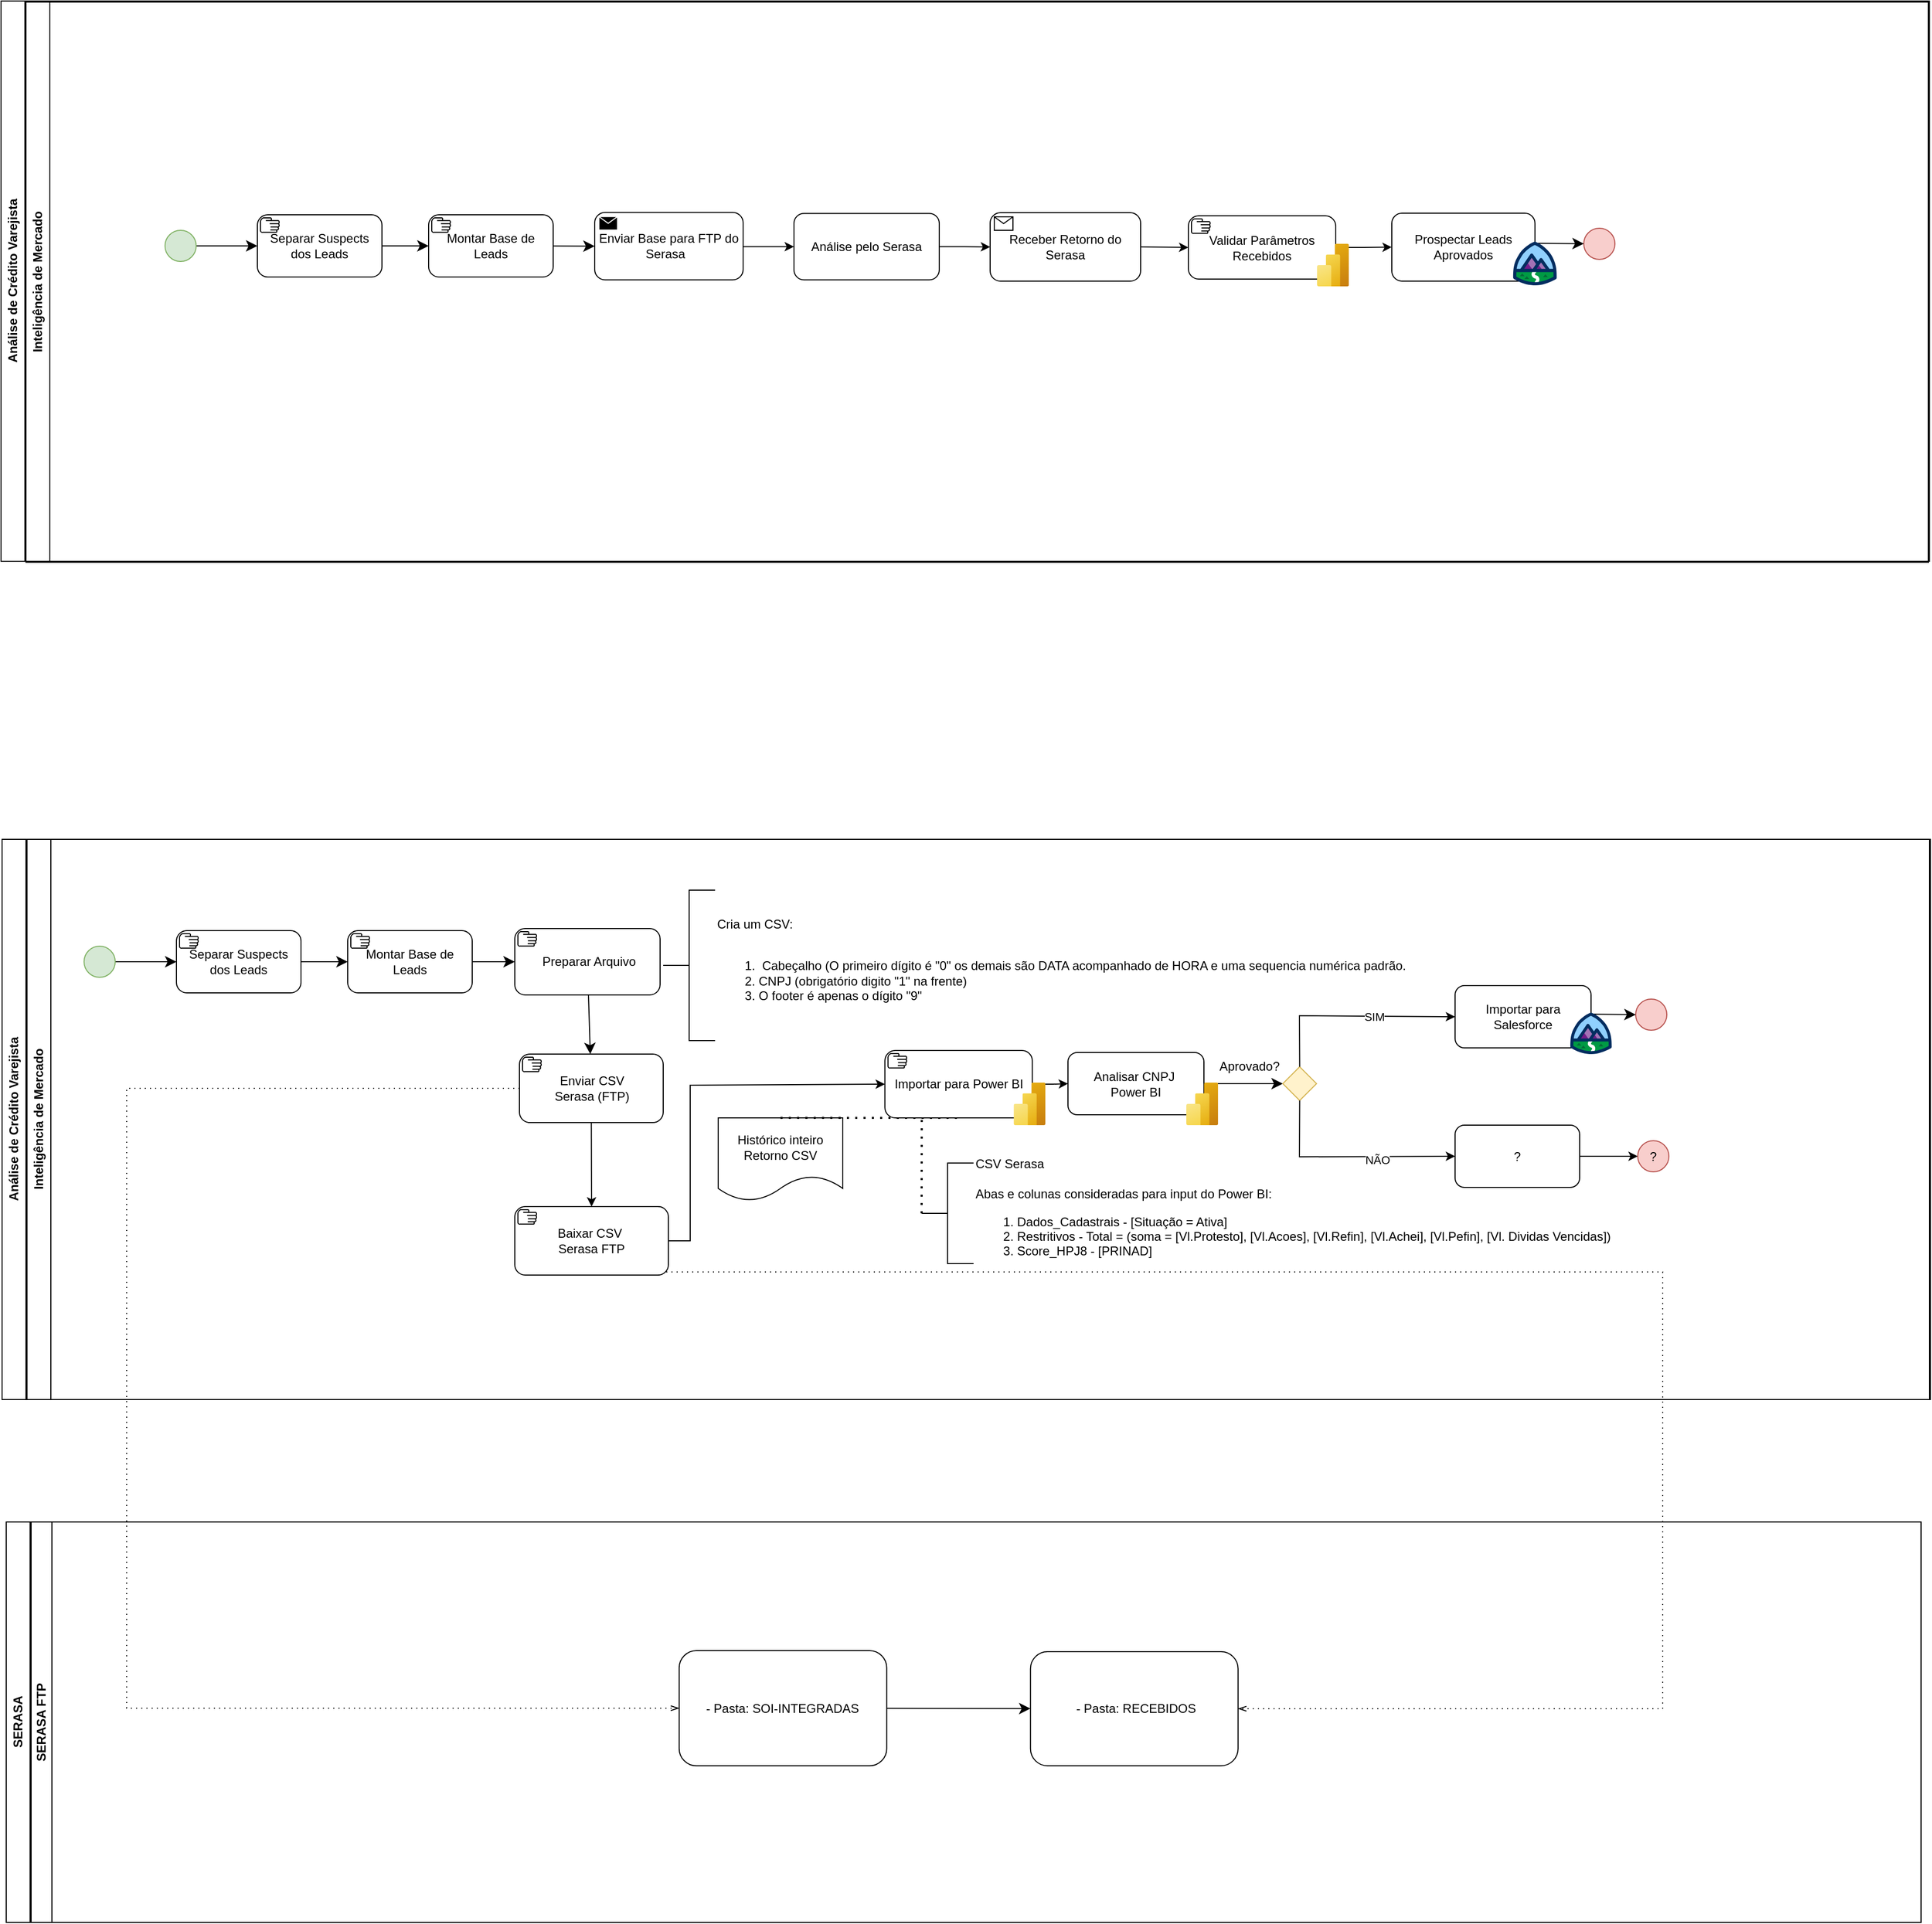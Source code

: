 <mxfile version="24.5.4" type="github">
  <diagram name="Página-1" id="HzU6DnvcWr33lS5XU5_k">
    <mxGraphModel dx="3274" dy="1042" grid="0" gridSize="10" guides="1" tooltips="1" connect="1" arrows="1" fold="1" page="0" pageScale="1" pageWidth="827" pageHeight="1169" math="0" shadow="0">
      <root>
        <mxCell id="0" />
        <mxCell id="1" parent="0" />
        <mxCell id="F1_kbiJudmcKUoZWItg5-124" value="&lt;span dir=&quot;ltr&quot; class=&quot;ui-provider a b c d e f g h i j k l m n o p q r s t u v w x y z ab ac ae af ag ah ai aj ak&quot;&gt;Inteligência de Mercado&lt;/span&gt;" style="swimlane;horizontal=0;whiteSpace=wrap;html=1;shadow=0;" parent="1" vertex="1">
          <mxGeometry x="-1038" y="1022" width="1833" height="540" as="geometry" />
        </mxCell>
        <mxCell id="F1_kbiJudmcKUoZWItg5-125" value="Análise de Crédito Varejista" style="swimlane;horizontal=0;whiteSpace=wrap;html=1;strokeWidth=1;gradientColor=none;shadow=0;rounded=0;" parent="1" vertex="1">
          <mxGeometry x="-1062" y="1022" width="1858" height="540" as="geometry" />
        </mxCell>
        <mxCell id="F1_kbiJudmcKUoZWItg5-126" value="" style="edgeStyle=none;curved=1;rounded=0;orthogonalLoop=1;jettySize=auto;html=1;fontSize=12;startSize=8;endSize=8;shadow=0;" parent="F1_kbiJudmcKUoZWItg5-125" source="F1_kbiJudmcKUoZWItg5-127" target="F1_kbiJudmcKUoZWItg5-133" edge="1">
          <mxGeometry relative="1" as="geometry" />
        </mxCell>
        <mxCell id="F1_kbiJudmcKUoZWItg5-127" value="" style="ellipse;whiteSpace=wrap;html=1;aspect=fixed;fillColor=#d5e8d4;strokeColor=#82b366;shadow=0;" parent="F1_kbiJudmcKUoZWItg5-125" vertex="1">
          <mxGeometry x="79" y="103" width="30" height="30" as="geometry" />
        </mxCell>
        <mxCell id="F1_kbiJudmcKUoZWItg5-128" value="" style="ellipse;whiteSpace=wrap;html=1;aspect=fixed;fillColor=#f8cecc;strokeColor=#b85450;shadow=0;" parent="F1_kbiJudmcKUoZWItg5-125" vertex="1">
          <mxGeometry x="1574" y="154" width="30" height="30" as="geometry" />
        </mxCell>
        <mxCell id="F1_kbiJudmcKUoZWItg5-130" value="" style="edgeStyle=none;curved=1;rounded=0;orthogonalLoop=1;jettySize=auto;html=1;fontSize=12;startSize=8;endSize=8;shadow=0;entryX=0;entryY=0.5;entryDx=0;entryDy=0;" parent="F1_kbiJudmcKUoZWItg5-125" source="F1_kbiJudmcKUoZWItg5-140" target="KHBi2TYa1fbSCButrYNQ-42" edge="1">
          <mxGeometry relative="1" as="geometry">
            <mxPoint x="1196" y="235.5" as="targetPoint" />
          </mxGeometry>
        </mxCell>
        <mxCell id="F1_kbiJudmcKUoZWItg5-131" value="" style="edgeStyle=none;curved=1;rounded=0;orthogonalLoop=1;jettySize=auto;html=1;fontSize=12;startSize=8;endSize=8;shadow=0;" parent="F1_kbiJudmcKUoZWItg5-125" source="F1_kbiJudmcKUoZWItg5-151" target="F1_kbiJudmcKUoZWItg5-132" edge="1">
          <mxGeometry relative="1" as="geometry">
            <mxPoint x="579.5" y="148.0" as="sourcePoint" />
            <mxPoint x="596" y="201" as="targetPoint" />
          </mxGeometry>
        </mxCell>
        <mxCell id="F1_kbiJudmcKUoZWItg5-132" value="&lt;div&gt;Enviar CSV &lt;br&gt;Serasa (FTP)&lt;/div&gt;" style="points=[[0.25,0,0],[0.5,0,0],[0.75,0,0],[1,0.25,0],[1,0.5,0],[1,0.75,0],[0.75,1,0],[0.5,1,0],[0.25,1,0],[0,0.75,0],[0,0.5,0],[0,0.25,0]];shape=mxgraph.bpmn.task;whiteSpace=wrap;rectStyle=rounded;size=10;html=1;container=1;expand=0;collapsible=0;taskMarker=manual;shadow=0;" parent="F1_kbiJudmcKUoZWItg5-125" vertex="1">
          <mxGeometry x="498.5" y="207" width="138.5" height="66" as="geometry" />
        </mxCell>
        <mxCell id="F1_kbiJudmcKUoZWItg5-133" value="Separar Suspects dos Leads" style="points=[[0.25,0,0],[0.5,0,0],[0.75,0,0],[1,0.25,0],[1,0.5,0],[1,0.75,0],[0.75,1,0],[0.5,1,0],[0.25,1,0],[0,0.75,0],[0,0.5,0],[0,0.25,0]];shape=mxgraph.bpmn.task;whiteSpace=wrap;rectStyle=rounded;size=10;html=1;container=1;expand=0;collapsible=0;taskMarker=manual;shadow=0;" parent="F1_kbiJudmcKUoZWItg5-125" vertex="1">
          <mxGeometry x="168" y="88" width="120" height="60" as="geometry" />
        </mxCell>
        <mxCell id="F1_kbiJudmcKUoZWItg5-134" value="Montar Base de Leads" style="points=[[0.25,0,0],[0.5,0,0],[0.75,0,0],[1,0.25,0],[1,0.5,0],[1,0.75,0],[0.75,1,0],[0.5,1,0],[0.25,1,0],[0,0.75,0],[0,0.5,0],[0,0.25,0]];shape=mxgraph.bpmn.task;whiteSpace=wrap;rectStyle=rounded;size=10;html=1;container=1;expand=0;collapsible=0;taskMarker=manual;shadow=0;" parent="F1_kbiJudmcKUoZWItg5-125" vertex="1">
          <mxGeometry x="333" y="88" width="120" height="60" as="geometry" />
        </mxCell>
        <mxCell id="NDI9ZbwCmBjmGhW8LF-0-3" value="" style="shape=image;html=1;verticalAlign=top;verticalLabelPosition=bottom;labelBackgroundColor=#ffffff;imageAspect=0;aspect=fixed;image=https://cdn3.iconfinder.com/data/icons/document-icons-2/30/647714-excel-128.png" vertex="1" parent="F1_kbiJudmcKUoZWItg5-134">
          <mxGeometry x="94" y="40" width="33" height="33" as="geometry" />
        </mxCell>
        <mxCell id="F1_kbiJudmcKUoZWItg5-135" value="" style="edgeStyle=none;curved=1;rounded=0;orthogonalLoop=1;jettySize=auto;html=1;fontSize=12;startSize=8;endSize=8;shadow=0;entryX=0;entryY=0.5;entryDx=0;entryDy=0;" parent="F1_kbiJudmcKUoZWItg5-125" source="F1_kbiJudmcKUoZWItg5-133" target="F1_kbiJudmcKUoZWItg5-134" edge="1">
          <mxGeometry relative="1" as="geometry">
            <mxPoint x="322" y="118" as="targetPoint" />
          </mxGeometry>
        </mxCell>
        <mxCell id="F1_kbiJudmcKUoZWItg5-136" value="" style="edgeStyle=none;curved=1;rounded=0;orthogonalLoop=1;jettySize=auto;html=1;fontSize=12;startSize=8;endSize=8;shadow=0;" parent="F1_kbiJudmcKUoZWItg5-125" source="F1_kbiJudmcKUoZWItg5-134" target="F1_kbiJudmcKUoZWItg5-151" edge="1">
          <mxGeometry relative="1" as="geometry">
            <mxPoint x="514.0" y="118.0" as="targetPoint" />
          </mxGeometry>
        </mxCell>
        <mxCell id="F1_kbiJudmcKUoZWItg5-138" value="" style="edgeStyle=none;curved=1;rounded=0;orthogonalLoop=1;jettySize=auto;html=1;fontSize=12;startSize=8;endSize=8;exitX=0.467;exitY=0.038;exitDx=0;exitDy=0;exitPerimeter=0;shadow=0;" parent="F1_kbiJudmcKUoZWItg5-125" source="KHBi2TYa1fbSCButrYNQ-17" target="F1_kbiJudmcKUoZWItg5-128" edge="1">
          <mxGeometry relative="1" as="geometry">
            <mxPoint x="1645" y="236" as="sourcePoint" />
          </mxGeometry>
        </mxCell>
        <mxCell id="F1_kbiJudmcKUoZWItg5-150" value="Cria um CSV:&lt;div&gt;&lt;br&gt;&lt;/div&gt;&lt;div&gt;&lt;ol&gt;&lt;li&gt;&amp;nbsp;Cabeçalho (O primeiro dígito é &quot;0&quot; os demais&amp;nbsp;&lt;span style=&quot;background-color: initial;&quot;&gt;são DATA acompanhado de HORA e uma sequencia numérica padrão.&lt;/span&gt;&lt;/li&gt;&lt;li&gt;CNPJ (obrigatório digito &quot;1&quot; na frente)&lt;/li&gt;&lt;li&gt;O footer é apenas o dígito &quot;9&quot;&lt;/li&gt;&lt;/ol&gt;&lt;/div&gt;" style="html=1;shape=mxgraph.flowchart.annotation_2;align=left;labelPosition=right;shadow=0;" parent="F1_kbiJudmcKUoZWItg5-125" vertex="1">
          <mxGeometry x="637" y="49" width="50" height="145" as="geometry" />
        </mxCell>
        <mxCell id="F1_kbiJudmcKUoZWItg5-151" value="&amp;nbsp;Preparar Arquivo" style="points=[[0.25,0,0],[0.5,0,0],[0.75,0,0],[1,0.25,0],[1,0.5,0],[1,0.75,0],[0.75,1,0],[0.5,1,0],[0.25,1,0],[0,0.75,0],[0,0.5,0],[0,0.25,0]];shape=mxgraph.bpmn.task;whiteSpace=wrap;rectStyle=rounded;size=10;html=1;container=1;expand=0;collapsible=0;taskMarker=manual;shadow=0;" parent="F1_kbiJudmcKUoZWItg5-125" vertex="1">
          <mxGeometry x="494" y="86" width="140" height="64" as="geometry" />
        </mxCell>
        <mxCell id="NDI9ZbwCmBjmGhW8LF-0-4" value="" style="shape=image;html=1;verticalAlign=top;verticalLabelPosition=bottom;labelBackgroundColor=#ffffff;imageAspect=0;aspect=fixed;image=https://cdn3.iconfinder.com/data/icons/document-icons-2/30/647714-excel-128.png" vertex="1" parent="F1_kbiJudmcKUoZWItg5-151">
          <mxGeometry x="115" y="42" width="33" height="33" as="geometry" />
        </mxCell>
        <mxCell id="F1_kbiJudmcKUoZWItg5-155" value="Baixar CSV&amp;nbsp;&lt;br&gt;&lt;span style=&quot;background-color: initial;&quot;&gt;Serasa FTP&lt;/span&gt;" style="points=[[0.25,0,0],[0.5,0,0],[0.75,0,0],[1,0.25,0],[1,0.5,0],[1,0.75,0],[0.75,1,0],[0.5,1,0],[0.25,1,0],[0,0.75,0],[0,0.5,0],[0,0.25,0]];shape=mxgraph.bpmn.task;whiteSpace=wrap;rectStyle=rounded;size=10;html=1;container=1;expand=0;collapsible=0;taskMarker=manual;shadow=0;" parent="F1_kbiJudmcKUoZWItg5-125" vertex="1">
          <mxGeometry x="494" y="354" width="148" height="66" as="geometry" />
        </mxCell>
        <mxCell id="F1_kbiJudmcKUoZWItg5-157" style="edgeStyle=none;curved=1;rounded=0;orthogonalLoop=1;jettySize=auto;html=1;exitX=0;exitY=0;exitDx=0;exitDy=0;fontSize=12;startSize=8;endSize=8;shadow=0;" parent="F1_kbiJudmcKUoZWItg5-125" source="F1_kbiJudmcKUoZWItg5-128" target="F1_kbiJudmcKUoZWItg5-128" edge="1">
          <mxGeometry relative="1" as="geometry" />
        </mxCell>
        <mxCell id="F1_kbiJudmcKUoZWItg5-158" value="&lt;div&gt;&lt;br&gt;&lt;/div&gt;&lt;div&gt;&lt;br&gt;&lt;/div&gt;CSV Serasa&lt;div&gt;&lt;br&gt;Abas e colunas consideradas para input do Power BI:&lt;div&gt;&lt;ol&gt;&lt;li&gt;Dados_Cadastrais - [Situação = Ativa]&lt;/li&gt;&lt;li&gt;Restritivos - Total = (soma = [&lt;span dir=&quot;ltr&quot; class=&quot;ui-provider a b c d e f g h i j k l m n o p q r s t u v w x y z ab ac ae af ag ah ai aj ak&quot;&gt;Vl.Protesto], [Vl.Acoes], [Vl.Refin], [Vl.Achei], [Vl.Pefin], [Vl. Dividas Vencidas])&lt;/span&gt;&lt;/li&gt;&lt;li&gt;Score_HPJ8 - [PRINAD]&lt;/li&gt;&lt;/ol&gt;&lt;br&gt;&lt;div&gt;&lt;br&gt;&lt;/div&gt;&lt;/div&gt;&lt;/div&gt;" style="html=1;shape=mxgraph.flowchart.annotation_2;align=left;labelPosition=right;strokeWidth=1;perimeterSpacing=0;shadow=0;" parent="F1_kbiJudmcKUoZWItg5-125" vertex="1">
          <mxGeometry x="886" y="312" width="50" height="97" as="geometry" />
        </mxCell>
        <mxCell id="F1_kbiJudmcKUoZWItg5-186" style="edgeStyle=none;curved=1;rounded=0;orthogonalLoop=1;jettySize=auto;html=1;exitX=1;exitY=1;exitDx=0;exitDy=0;exitPerimeter=0;fontSize=12;startSize=8;endSize=8;shadow=0;" parent="F1_kbiJudmcKUoZWItg5-125" source="F1_kbiJudmcKUoZWItg5-158" target="F1_kbiJudmcKUoZWItg5-158" edge="1">
          <mxGeometry relative="1" as="geometry" />
        </mxCell>
        <mxCell id="F1_kbiJudmcKUoZWItg5-197" value="Histórico inteiro Retorno CSV" style="shape=document;whiteSpace=wrap;html=1;boundedLbl=1;shadow=0;" parent="F1_kbiJudmcKUoZWItg5-125" vertex="1">
          <mxGeometry x="690" y="268.5" width="120" height="80" as="geometry" />
        </mxCell>
        <mxCell id="F1_kbiJudmcKUoZWItg5-199" value="" style="endArrow=none;dashed=1;html=1;dashPattern=1 3;strokeWidth=2;rounded=0;exitX=0.5;exitY=0;exitDx=0;exitDy=0;entryX=0.5;entryY=1;entryDx=0;entryDy=0;entryPerimeter=0;shadow=0;" parent="F1_kbiJudmcKUoZWItg5-125" source="F1_kbiJudmcKUoZWItg5-197" target="F1_kbiJudmcKUoZWItg5-137" edge="1">
          <mxGeometry width="50" height="50" relative="1" as="geometry">
            <mxPoint x="1007" y="332" as="sourcePoint" />
            <mxPoint x="1036" y="324" as="targetPoint" />
          </mxGeometry>
        </mxCell>
        <mxCell id="KHBi2TYa1fbSCButrYNQ-5" value="" style="edgeStyle=orthogonalEdgeStyle;rounded=0;orthogonalLoop=1;jettySize=auto;html=1;shadow=0;" parent="F1_kbiJudmcKUoZWItg5-125" source="F1_kbiJudmcKUoZWItg5-137" target="F1_kbiJudmcKUoZWItg5-140" edge="1">
          <mxGeometry relative="1" as="geometry" />
        </mxCell>
        <mxCell id="F1_kbiJudmcKUoZWItg5-178" value="" style="group;shadow=0;" parent="F1_kbiJudmcKUoZWItg5-125" vertex="1" connectable="0">
          <mxGeometry x="850.63" y="203.5" width="154.75" height="72" as="geometry" />
        </mxCell>
        <mxCell id="F1_kbiJudmcKUoZWItg5-137" value="Importar para Power BI" style="points=[[0.25,0,0],[0.5,0,0],[0.75,0,0],[1,0.25,0],[1,0.5,0],[1,0.75,0],[0.75,1,0],[0.5,1,0],[0.25,1,0],[0,0.75,0],[0,0.5,0],[0,0.25,0]];shape=mxgraph.bpmn.task;whiteSpace=wrap;rectStyle=rounded;size=10;html=1;container=0;expand=0;collapsible=0;taskMarker=manual;shadow=0;" parent="F1_kbiJudmcKUoZWItg5-178" vertex="1">
          <mxGeometry width="142" height="65" as="geometry" />
        </mxCell>
        <mxCell id="F1_kbiJudmcKUoZWItg5-175" value="" style="image;aspect=fixed;html=1;points=[];align=center;fontSize=12;image=img/lib/azure2/analytics/Power_BI_Embedded.svg;shadow=0;container=0;" parent="F1_kbiJudmcKUoZWItg5-178" vertex="1">
          <mxGeometry x="124" y="31" width="30.75" height="41" as="geometry" />
        </mxCell>
        <mxCell id="KHBi2TYa1fbSCButrYNQ-6" value="" style="endArrow=classic;html=1;rounded=0;entryX=0;entryY=0.5;entryDx=0;entryDy=0;entryPerimeter=0;exitX=1;exitY=0.5;exitDx=0;exitDy=0;exitPerimeter=0;shadow=0;" parent="F1_kbiJudmcKUoZWItg5-125" source="F1_kbiJudmcKUoZWItg5-155" target="F1_kbiJudmcKUoZWItg5-137" edge="1">
          <mxGeometry width="50" height="50" relative="1" as="geometry">
            <mxPoint x="805" y="489" as="sourcePoint" />
            <mxPoint x="822" y="430" as="targetPoint" />
            <Array as="points">
              <mxPoint x="663" y="387" />
              <mxPoint x="663" y="237" />
            </Array>
          </mxGeometry>
        </mxCell>
        <mxCell id="KHBi2TYa1fbSCButrYNQ-8" value="" style="endArrow=none;dashed=1;html=1;dashPattern=1 3;strokeWidth=2;rounded=0;entryX=0.25;entryY=1;entryDx=0;entryDy=0;entryPerimeter=0;exitX=0;exitY=0.5;exitDx=0;exitDy=0;exitPerimeter=0;shadow=0;" parent="F1_kbiJudmcKUoZWItg5-125" source="F1_kbiJudmcKUoZWItg5-158" target="F1_kbiJudmcKUoZWItg5-137" edge="1">
          <mxGeometry width="50" height="50" relative="1" as="geometry">
            <mxPoint x="904" y="361" as="sourcePoint" />
            <mxPoint x="822" y="430" as="targetPoint" />
          </mxGeometry>
        </mxCell>
        <mxCell id="KHBi2TYa1fbSCButrYNQ-10" value="" style="endArrow=classic;html=1;rounded=0;entryX=0.5;entryY=0;entryDx=0;entryDy=0;entryPerimeter=0;exitX=0.5;exitY=1;exitDx=0;exitDy=0;exitPerimeter=0;shadow=0;" parent="F1_kbiJudmcKUoZWItg5-125" source="F1_kbiJudmcKUoZWItg5-132" target="F1_kbiJudmcKUoZWItg5-155" edge="1">
          <mxGeometry width="50" height="50" relative="1" as="geometry">
            <mxPoint x="377" y="351" as="sourcePoint" />
            <mxPoint x="427" y="301" as="targetPoint" />
          </mxGeometry>
        </mxCell>
        <mxCell id="KHBi2TYa1fbSCButrYNQ-15" value="" style="group;shadow=0;" parent="F1_kbiJudmcKUoZWItg5-125" vertex="1" connectable="0">
          <mxGeometry x="1400" y="141" width="151" height="66" as="geometry" />
        </mxCell>
        <mxCell id="KHBi2TYa1fbSCButrYNQ-16" value="Importar para Salesforce" style="rounded=1;whiteSpace=wrap;html=1;shadow=0;glass=0;" parent="KHBi2TYa1fbSCButrYNQ-15" vertex="1">
          <mxGeometry width="131" height="60" as="geometry" />
        </mxCell>
        <mxCell id="KHBi2TYa1fbSCButrYNQ-17" value="" style="verticalLabelPosition=bottom;aspect=fixed;html=1;shape=mxgraph.salesforce.learning;shadow=0;" parent="KHBi2TYa1fbSCButrYNQ-15" vertex="1">
          <mxGeometry x="111" y="26" width="40" height="40" as="geometry" />
        </mxCell>
        <mxCell id="KHBi2TYa1fbSCButrYNQ-40" value="" style="group" parent="F1_kbiJudmcKUoZWItg5-125" vertex="1" connectable="0">
          <mxGeometry x="1027" y="205.5" width="144.75" height="70" as="geometry" />
        </mxCell>
        <mxCell id="F1_kbiJudmcKUoZWItg5-140" value="Analisar CNPJ&amp;nbsp;&lt;div&gt;Power BI&lt;/div&gt;" style="rounded=1;whiteSpace=wrap;html=1;shadow=0;glass=0;" parent="KHBi2TYa1fbSCButrYNQ-40" vertex="1">
          <mxGeometry width="131" height="60" as="geometry" />
        </mxCell>
        <mxCell id="F1_kbiJudmcKUoZWItg5-141" value="" style="image;aspect=fixed;html=1;points=[];align=center;fontSize=12;image=img/lib/azure2/analytics/Power_BI_Embedded.svg;shadow=0;" parent="KHBi2TYa1fbSCButrYNQ-40" vertex="1">
          <mxGeometry x="114" y="29" width="30.75" height="41" as="geometry" />
        </mxCell>
        <mxCell id="KHBi2TYa1fbSCButrYNQ-42" value="" style="rhombus;whiteSpace=wrap;html=1;fillColor=#fff2cc;strokeColor=#d6b656;" parent="F1_kbiJudmcKUoZWItg5-125" vertex="1">
          <mxGeometry x="1234" y="219.25" width="32.5" height="32.5" as="geometry" />
        </mxCell>
        <mxCell id="KHBi2TYa1fbSCButrYNQ-46" value="" style="endArrow=classic;html=1;rounded=0;exitX=0.5;exitY=0;exitDx=0;exitDy=0;entryX=0;entryY=0.5;entryDx=0;entryDy=0;" parent="F1_kbiJudmcKUoZWItg5-125" source="KHBi2TYa1fbSCButrYNQ-42" target="KHBi2TYa1fbSCButrYNQ-16" edge="1">
          <mxGeometry width="50" height="50" relative="1" as="geometry">
            <mxPoint x="1266.5" y="210" as="sourcePoint" />
            <mxPoint x="1316.5" y="160" as="targetPoint" />
            <Array as="points">
              <mxPoint x="1250" y="170" />
            </Array>
          </mxGeometry>
        </mxCell>
        <mxCell id="KHBi2TYa1fbSCButrYNQ-51" value="SIM" style="edgeLabel;html=1;align=center;verticalAlign=middle;resizable=0;points=[];" parent="KHBi2TYa1fbSCButrYNQ-46" vertex="1" connectable="0">
          <mxGeometry x="-0.145" y="-1" relative="1" as="geometry">
            <mxPoint x="36" as="offset" />
          </mxGeometry>
        </mxCell>
        <mxCell id="KHBi2TYa1fbSCButrYNQ-56" value="" style="edgeStyle=orthogonalEdgeStyle;rounded=0;orthogonalLoop=1;jettySize=auto;html=1;" parent="F1_kbiJudmcKUoZWItg5-125" source="KHBi2TYa1fbSCButrYNQ-47" target="KHBi2TYa1fbSCButrYNQ-55" edge="1">
          <mxGeometry relative="1" as="geometry" />
        </mxCell>
        <mxCell id="KHBi2TYa1fbSCButrYNQ-47" value="?" style="whiteSpace=wrap;html=1;rounded=1;" parent="F1_kbiJudmcKUoZWItg5-125" vertex="1">
          <mxGeometry x="1400" y="275.5" width="120" height="60" as="geometry" />
        </mxCell>
        <mxCell id="KHBi2TYa1fbSCButrYNQ-49" value="" style="endArrow=classic;html=1;rounded=0;exitX=0.5;exitY=1;exitDx=0;exitDy=0;entryX=0;entryY=0.5;entryDx=0;entryDy=0;" parent="F1_kbiJudmcKUoZWItg5-125" source="KHBi2TYa1fbSCButrYNQ-42" target="KHBi2TYa1fbSCButrYNQ-47" edge="1">
          <mxGeometry width="50" height="50" relative="1" as="geometry">
            <mxPoint x="1274" y="260.5" as="sourcePoint" />
            <mxPoint x="1324" y="210.5" as="targetPoint" />
            <Array as="points">
              <mxPoint x="1250" y="306" />
            </Array>
          </mxGeometry>
        </mxCell>
        <mxCell id="KHBi2TYa1fbSCButrYNQ-52" value="NÃO" style="edgeLabel;html=1;align=center;verticalAlign=middle;resizable=0;points=[];" parent="KHBi2TYa1fbSCButrYNQ-49" vertex="1" connectable="0">
          <mxGeometry x="0.619" y="-1" relative="1" as="geometry">
            <mxPoint x="-37" y="2" as="offset" />
          </mxGeometry>
        </mxCell>
        <mxCell id="KHBi2TYa1fbSCButrYNQ-50" value="Aprovado?" style="text;html=1;align=center;verticalAlign=middle;whiteSpace=wrap;rounded=0;" parent="F1_kbiJudmcKUoZWItg5-125" vertex="1">
          <mxGeometry x="1171.75" y="203.5" width="60" height="30" as="geometry" />
        </mxCell>
        <mxCell id="KHBi2TYa1fbSCButrYNQ-55" value="?" style="ellipse;whiteSpace=wrap;html=1;aspect=fixed;fillColor=#f8cecc;strokeColor=#b85450;shadow=0;" parent="F1_kbiJudmcKUoZWItg5-125" vertex="1">
          <mxGeometry x="1576" y="290.5" width="30" height="30" as="geometry" />
        </mxCell>
        <mxCell id="F1_kbiJudmcKUoZWItg5-145" value="SERASA" style="swimlane;horizontal=0;whiteSpace=wrap;html=1;shadow=0;" parent="1" vertex="1">
          <mxGeometry x="-1058" y="1680" width="1845" height="386" as="geometry" />
        </mxCell>
        <mxCell id="KHBi2TYa1fbSCButrYNQ-57" value="" style="group" parent="F1_kbiJudmcKUoZWItg5-145" vertex="1" connectable="0">
          <mxGeometry x="24" width="1821" height="386" as="geometry" />
        </mxCell>
        <mxCell id="79ErXldQENfmmi73Sjbb-11" value="SERASA FTP" style="swimlane;startSize=20;horizontal=0;html=1;whiteSpace=wrap;shadow=0;" parent="KHBi2TYa1fbSCButrYNQ-57" vertex="1">
          <mxGeometry width="1821" height="386" as="geometry" />
        </mxCell>
        <mxCell id="F1_kbiJudmcKUoZWItg5-146" value="" style="edgeStyle=none;curved=1;rounded=0;orthogonalLoop=1;jettySize=auto;html=1;fontSize=12;startSize=8;endSize=8;shadow=0;" parent="79ErXldQENfmmi73Sjbb-11" source="F1_kbiJudmcKUoZWItg5-147" target="F1_kbiJudmcKUoZWItg5-148" edge="1">
          <mxGeometry relative="1" as="geometry" />
        </mxCell>
        <mxCell id="F1_kbiJudmcKUoZWItg5-147" value="&amp;nbsp;- Pasta: SOI-INTEGRADAS&amp;nbsp;" style="rounded=1;whiteSpace=wrap;html=1;shadow=0;" parent="79ErXldQENfmmi73Sjbb-11" vertex="1">
          <mxGeometry x="624.38" y="124" width="200" height="111" as="geometry" />
        </mxCell>
        <mxCell id="F1_kbiJudmcKUoZWItg5-148" value="&amp;nbsp;- Pasta: RECEBIDOS" style="rounded=1;whiteSpace=wrap;html=1;shadow=0;" parent="79ErXldQENfmmi73Sjbb-11" vertex="1">
          <mxGeometry x="962.88" y="125" width="200" height="110" as="geometry" />
        </mxCell>
        <mxCell id="F1_kbiJudmcKUoZWItg5-204" value="" style="edgeStyle=elbowEdgeStyle;fontSize=12;html=1;endFill=0;startFill=0;endSize=6;startSize=6;dashed=1;dashPattern=1 4;endArrow=openThin;startArrow=none;rounded=0;shadow=0;entryX=0;entryY=0.5;entryDx=0;entryDy=0;" parent="1" source="F1_kbiJudmcKUoZWItg5-132" target="F1_kbiJudmcKUoZWItg5-147" edge="1">
          <mxGeometry width="160" relative="1" as="geometry">
            <mxPoint x="-889" y="1256" as="sourcePoint" />
            <mxPoint x="-666" y="2297" as="targetPoint" />
            <Array as="points">
              <mxPoint x="-941.94" y="2553.73" />
            </Array>
          </mxGeometry>
        </mxCell>
        <mxCell id="F1_kbiJudmcKUoZWItg5-203" value="" style="edgeStyle=elbowEdgeStyle;fontSize=12;html=1;endFill=0;startFill=0;endSize=6;startSize=6;dashed=1;dashPattern=1 4;endArrow=openThin;startArrow=none;rounded=0;exitX=0.986;exitY=0.955;exitDx=0;exitDy=0;exitPerimeter=0;shadow=0;entryX=1;entryY=0.5;entryDx=0;entryDy=0;" parent="1" source="F1_kbiJudmcKUoZWItg5-155" target="F1_kbiJudmcKUoZWItg5-148" edge="1">
          <mxGeometry width="160" relative="1" as="geometry">
            <mxPoint x="-489" y="1445" as="sourcePoint" />
            <mxPoint x="315" y="2287" as="targetPoint" />
            <Array as="points">
              <mxPoint x="538" y="1496" />
              <mxPoint x="440" y="2089" />
            </Array>
          </mxGeometry>
        </mxCell>
        <mxCell id="KHBi2TYa1fbSCButrYNQ-59" value="&lt;span dir=&quot;ltr&quot; class=&quot;ui-provider a b c d e f g h i j k l m n o p q r s t u v w x y z ab ac ae af ag ah ai aj ak&quot;&gt;Inteligência de Mercado&lt;/span&gt;" style="swimlane;horizontal=0;whiteSpace=wrap;html=1;shadow=0;" parent="1" vertex="1">
          <mxGeometry x="-1039" y="215" width="1833" height="540" as="geometry" />
        </mxCell>
        <mxCell id="KHBi2TYa1fbSCButrYNQ-60" value="Análise de Crédito Varejista" style="swimlane;horizontal=0;whiteSpace=wrap;html=1;strokeWidth=1;gradientColor=none;shadow=0;rounded=0;" parent="1" vertex="1">
          <mxGeometry x="-1063" y="214" width="1858" height="540" as="geometry" />
        </mxCell>
        <mxCell id="KHBi2TYa1fbSCButrYNQ-61" value="" style="edgeStyle=none;curved=1;rounded=0;orthogonalLoop=1;jettySize=auto;html=1;fontSize=12;startSize=8;endSize=8;shadow=0;" parent="KHBi2TYa1fbSCButrYNQ-60" source="KHBi2TYa1fbSCButrYNQ-62" target="KHBi2TYa1fbSCButrYNQ-67" edge="1">
          <mxGeometry relative="1" as="geometry" />
        </mxCell>
        <mxCell id="KHBi2TYa1fbSCButrYNQ-62" value="" style="ellipse;whiteSpace=wrap;html=1;aspect=fixed;fillColor=#d5e8d4;strokeColor=#82b366;shadow=0;" parent="KHBi2TYa1fbSCButrYNQ-60" vertex="1">
          <mxGeometry x="158" y="221" width="30" height="30" as="geometry" />
        </mxCell>
        <mxCell id="KHBi2TYa1fbSCButrYNQ-63" value="" style="ellipse;whiteSpace=wrap;html=1;aspect=fixed;fillColor=#f8cecc;strokeColor=#b85450;shadow=0;" parent="KHBi2TYa1fbSCButrYNQ-60" vertex="1">
          <mxGeometry x="1525" y="219" width="30" height="30" as="geometry" />
        </mxCell>
        <mxCell id="KHBi2TYa1fbSCButrYNQ-67" value="Separar Suspects dos Leads" style="points=[[0.25,0,0],[0.5,0,0],[0.75,0,0],[1,0.25,0],[1,0.5,0],[1,0.75,0],[0.75,1,0],[0.5,1,0],[0.25,1,0],[0,0.75,0],[0,0.5,0],[0,0.25,0]];shape=mxgraph.bpmn.task;whiteSpace=wrap;rectStyle=rounded;size=10;html=1;container=1;expand=0;collapsible=0;taskMarker=manual;shadow=0;" parent="KHBi2TYa1fbSCButrYNQ-60" vertex="1">
          <mxGeometry x="247" y="206" width="120" height="60" as="geometry" />
        </mxCell>
        <mxCell id="NDI9ZbwCmBjmGhW8LF-0-2" value="" style="shape=image;html=1;verticalAlign=top;verticalLabelPosition=bottom;labelBackgroundColor=#ffffff;imageAspect=0;aspect=fixed;image=https://cdn3.iconfinder.com/data/icons/document-icons-2/30/647714-excel-128.png" vertex="1" parent="KHBi2TYa1fbSCButrYNQ-67">
          <mxGeometry x="91" y="34.98" width="33" height="33" as="geometry" />
        </mxCell>
        <mxCell id="KHBi2TYa1fbSCButrYNQ-68" value="Montar Base de Leads" style="points=[[0.25,0,0],[0.5,0,0],[0.75,0,0],[1,0.25,0],[1,0.5,0],[1,0.75,0],[0.75,1,0],[0.5,1,0],[0.25,1,0],[0,0.75,0],[0,0.5,0],[0,0.25,0]];shape=mxgraph.bpmn.task;whiteSpace=wrap;rectStyle=rounded;size=10;html=1;container=1;expand=0;collapsible=0;taskMarker=manual;shadow=0;" parent="KHBi2TYa1fbSCButrYNQ-60" vertex="1">
          <mxGeometry x="412" y="206" width="120" height="60" as="geometry" />
        </mxCell>
        <mxCell id="KHBi2TYa1fbSCButrYNQ-109" value="" style="shape=image;html=1;verticalAlign=top;verticalLabelPosition=bottom;labelBackgroundColor=#ffffff;imageAspect=0;aspect=fixed;image=https://cdn3.iconfinder.com/data/icons/document-icons-2/30/647714-excel-128.png" parent="KHBi2TYa1fbSCButrYNQ-68" vertex="1">
          <mxGeometry x="91" y="33.5" width="33" height="33" as="geometry" />
        </mxCell>
        <mxCell id="KHBi2TYa1fbSCButrYNQ-69" value="" style="edgeStyle=none;curved=1;rounded=0;orthogonalLoop=1;jettySize=auto;html=1;fontSize=12;startSize=8;endSize=8;shadow=0;entryX=0;entryY=0.5;entryDx=0;entryDy=0;" parent="KHBi2TYa1fbSCButrYNQ-60" source="KHBi2TYa1fbSCButrYNQ-67" target="KHBi2TYa1fbSCButrYNQ-68" edge="1">
          <mxGeometry relative="1" as="geometry">
            <mxPoint x="401" y="236" as="targetPoint" />
          </mxGeometry>
        </mxCell>
        <mxCell id="KHBi2TYa1fbSCButrYNQ-70" value="" style="edgeStyle=none;curved=1;rounded=0;orthogonalLoop=1;jettySize=auto;html=1;fontSize=12;startSize=8;endSize=8;shadow=0;entryX=0;entryY=0.5;entryDx=0;entryDy=0;entryPerimeter=0;" parent="KHBi2TYa1fbSCButrYNQ-60" source="KHBi2TYa1fbSCButrYNQ-68" target="KHBi2TYa1fbSCButrYNQ-103" edge="1">
          <mxGeometry relative="1" as="geometry">
            <mxPoint x="573" y="236" as="targetPoint" />
          </mxGeometry>
        </mxCell>
        <mxCell id="KHBi2TYa1fbSCButrYNQ-71" value="" style="edgeStyle=none;curved=1;rounded=0;orthogonalLoop=1;jettySize=auto;html=1;fontSize=12;startSize=8;endSize=8;exitX=0.467;exitY=0.038;exitDx=0;exitDy=0;exitPerimeter=0;shadow=0;" parent="KHBi2TYa1fbSCButrYNQ-60" source="KHBi2TYa1fbSCButrYNQ-89" target="KHBi2TYa1fbSCButrYNQ-63" edge="1">
          <mxGeometry relative="1" as="geometry">
            <mxPoint x="1737" y="354" as="sourcePoint" />
          </mxGeometry>
        </mxCell>
        <mxCell id="KHBi2TYa1fbSCButrYNQ-75" style="edgeStyle=none;curved=1;rounded=0;orthogonalLoop=1;jettySize=auto;html=1;exitX=0;exitY=0;exitDx=0;exitDy=0;fontSize=12;startSize=8;endSize=8;shadow=0;" parent="KHBi2TYa1fbSCButrYNQ-60" source="KHBi2TYa1fbSCButrYNQ-63" target="KHBi2TYa1fbSCButrYNQ-63" edge="1">
          <mxGeometry relative="1" as="geometry" />
        </mxCell>
        <mxCell id="KHBi2TYa1fbSCButrYNQ-77" style="edgeStyle=none;curved=1;rounded=0;orthogonalLoop=1;jettySize=auto;html=1;exitX=1;exitY=1;exitDx=0;exitDy=0;exitPerimeter=0;fontSize=12;startSize=8;endSize=8;shadow=0;" parent="KHBi2TYa1fbSCButrYNQ-60" edge="1">
          <mxGeometry relative="1" as="geometry">
            <mxPoint x="936" y="409.0" as="sourcePoint" />
            <mxPoint x="936" y="409.0" as="targetPoint" />
          </mxGeometry>
        </mxCell>
        <mxCell id="KHBi2TYa1fbSCButrYNQ-80" value="" style="edgeStyle=orthogonalEdgeStyle;rounded=0;orthogonalLoop=1;jettySize=auto;html=1;shadow=0;exitX=1;exitY=0.5;exitDx=0;exitDy=0;exitPerimeter=0;entryX=0;entryY=0.5;entryDx=0;entryDy=0;" parent="KHBi2TYa1fbSCButrYNQ-60" source="KHBi2TYa1fbSCButrYNQ-82" target="KHBi2TYa1fbSCButrYNQ-88" edge="1">
          <mxGeometry relative="1" as="geometry">
            <mxPoint x="1177.37" y="373.976" as="targetPoint" />
            <Array as="points" />
          </mxGeometry>
        </mxCell>
        <mxCell id="KHBi2TYa1fbSCButrYNQ-81" value="" style="group;shadow=0;" parent="KHBi2TYa1fbSCButrYNQ-60" vertex="1" connectable="0">
          <mxGeometry x="1144" y="203" width="154.75" height="72" as="geometry" />
        </mxCell>
        <mxCell id="KHBi2TYa1fbSCButrYNQ-82" value="Validar Parâmetros Recebidos   " style="points=[[0.25,0,0],[0.5,0,0],[0.75,0,0],[1,0.25,0],[1,0.5,0],[1,0.75,0],[0.75,1,0],[0.5,1,0],[0.25,1,0],[0,0.75,0],[0,0.5,0],[0,0.25,0]];shape=mxgraph.bpmn.task;whiteSpace=wrap;rectStyle=rounded;size=10;html=1;container=0;expand=0;collapsible=0;taskMarker=manual;shadow=0;" parent="KHBi2TYa1fbSCButrYNQ-81" vertex="1">
          <mxGeometry y="4" width="142" height="61" as="geometry" />
        </mxCell>
        <mxCell id="KHBi2TYa1fbSCButrYNQ-83" value="" style="image;aspect=fixed;html=1;points=[];align=center;fontSize=12;image=img/lib/azure2/analytics/Power_BI_Embedded.svg;shadow=0;container=0;" parent="KHBi2TYa1fbSCButrYNQ-81" vertex="1">
          <mxGeometry x="124" y="31" width="30.75" height="41" as="geometry" />
        </mxCell>
        <mxCell id="KHBi2TYa1fbSCButrYNQ-84" value="" style="endArrow=classic;html=1;rounded=0;entryX=0;entryY=0.5;entryDx=0;entryDy=0;entryPerimeter=0;exitX=1;exitY=0.5;exitDx=0;exitDy=0;exitPerimeter=0;shadow=0;" parent="KHBi2TYa1fbSCButrYNQ-60" source="KHBi2TYa1fbSCButrYNQ-104" target="KHBi2TYa1fbSCButrYNQ-82" edge="1">
          <mxGeometry width="50" height="50" relative="1" as="geometry">
            <mxPoint x="1100" y="237.0" as="sourcePoint" />
            <mxPoint x="914" y="548" as="targetPoint" />
            <Array as="points" />
          </mxGeometry>
        </mxCell>
        <mxCell id="KHBi2TYa1fbSCButrYNQ-86" value="" style="endArrow=classic;html=1;rounded=0;exitX=1;exitY=0.5;exitDx=0;exitDy=0;exitPerimeter=0;shadow=0;entryX=0;entryY=0.5;entryDx=0;entryDy=0;entryPerimeter=0;" parent="KHBi2TYa1fbSCButrYNQ-60" target="KHBi2TYa1fbSCButrYNQ-110" edge="1">
          <mxGeometry width="50" height="50" relative="1" as="geometry">
            <mxPoint x="710.5" y="236.75" as="sourcePoint" />
            <mxPoint x="758" y="235" as="targetPoint" />
          </mxGeometry>
        </mxCell>
        <mxCell id="KHBi2TYa1fbSCButrYNQ-87" value="" style="group;shadow=0;" parent="KHBi2TYa1fbSCButrYNQ-60" vertex="1" connectable="0">
          <mxGeometry x="1340" y="203.5" width="159" height="72" as="geometry" />
        </mxCell>
        <mxCell id="KHBi2TYa1fbSCButrYNQ-88" value="Prospectar Leads Aprovados" style="rounded=1;whiteSpace=wrap;html=1;shadow=0;glass=0;" parent="KHBi2TYa1fbSCButrYNQ-87" vertex="1">
          <mxGeometry y="1" width="137.94" height="65.455" as="geometry" />
        </mxCell>
        <mxCell id="KHBi2TYa1fbSCButrYNQ-89" value="" style="verticalLabelPosition=bottom;aspect=fixed;html=1;shape=mxgraph.salesforce.learning;shadow=0;" parent="KHBi2TYa1fbSCButrYNQ-87" vertex="1">
          <mxGeometry x="116.881" y="28.364" width="42.119" height="42.119" as="geometry" />
        </mxCell>
        <mxCell id="KHBi2TYa1fbSCButrYNQ-104" value="Receber Retorno do Serasa" style="points=[[0.25,0,0],[0.5,0,0],[0.75,0,0],[1,0.25,0],[1,0.5,0],[1,0.75,0],[0.75,1,0],[0.5,1,0],[0.25,1,0],[0,0.75,0],[0,0.5,0],[0,0.25,0]];shape=mxgraph.bpmn.task;whiteSpace=wrap;rectStyle=rounded;size=10;html=1;container=1;expand=0;collapsible=0;taskMarker=receive;" parent="KHBi2TYa1fbSCButrYNQ-60" vertex="1">
          <mxGeometry x="953" y="204" width="145" height="66" as="geometry" />
        </mxCell>
        <mxCell id="KHBi2TYa1fbSCButrYNQ-103" value="Enviar Base para FTP do&lt;br&gt;&amp;nbsp;Serasa&amp;nbsp; &amp;nbsp;" style="points=[[0.25,0,0],[0.5,0,0],[0.75,0,0],[1,0.25,0],[1,0.5,0],[1,0.75,0],[0.75,1,0],[0.5,1,0],[0.25,1,0],[0,0.75,0],[0,0.5,0],[0,0.25,0]];shape=mxgraph.bpmn.task;whiteSpace=wrap;rectStyle=rounded;size=10;html=1;container=1;expand=0;collapsible=0;taskMarker=send;" parent="KHBi2TYa1fbSCButrYNQ-60" vertex="1">
          <mxGeometry x="572" y="203.75" width="143" height="65" as="geometry" />
        </mxCell>
        <mxCell id="KHBi2TYa1fbSCButrYNQ-111" style="edgeStyle=orthogonalEdgeStyle;rounded=0;orthogonalLoop=1;jettySize=auto;html=1;" parent="KHBi2TYa1fbSCButrYNQ-60" source="KHBi2TYa1fbSCButrYNQ-110" target="KHBi2TYa1fbSCButrYNQ-104" edge="1">
          <mxGeometry relative="1" as="geometry" />
        </mxCell>
        <mxCell id="KHBi2TYa1fbSCButrYNQ-110" value="Análise pelo Serasa" style="rounded=1;whiteSpace=wrap;html=1;shadow=0;glass=0;" parent="KHBi2TYa1fbSCButrYNQ-60" vertex="1">
          <mxGeometry x="764" y="204.75" width="140" height="64" as="geometry" />
        </mxCell>
      </root>
    </mxGraphModel>
  </diagram>
</mxfile>
